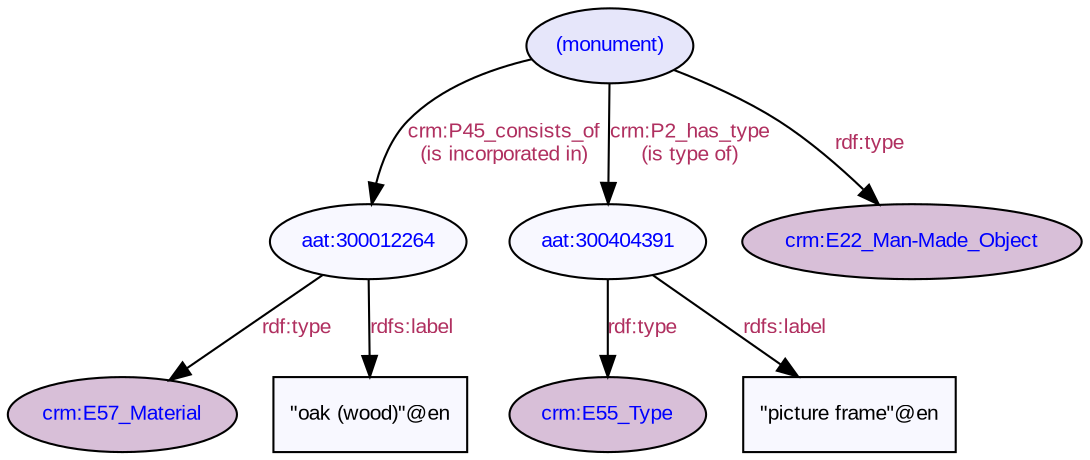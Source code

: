 digraph {
   // label = "Monument";
   // labelloc = "t";
   node [fontcolor=blue, fontsize=10, fontname=Arial, style=filled, fillcolor=ghostwhite];
   edge [color=black, fontcolor=maroon, fontsize=10, fontname=Arial ];
   "aat:300012264" [target="aat", URL="http://vocab.getty.edu/aat/300012264"];   
   "aat:300404391" [target="aat", URL="http://vocab.getty.edu/aat/300404391"];
   "crm:E22_Man-Made_Object" [fillcolor=thistle, target="crm", URL="http://www.cidoc-crm.org/cidoc-crm/E22_Man-Made_Object"];
   "crm:E57_Material" [fillcolor=thistle, target="crm", URL="http://www.cidoc-crm.org/cidoc-crm/E57_Material"];
   "(monument)" [fillcolor=lavender];
   "(monument)" -> "crm:E22_Man-Made_Object" [label="rdf:type", labelURL="http://www.w3.org/1999/02/22-rdf-syntax-ns#type"];
   "(monument)" -> "aat:300012264" [label="crm:P45_consists_of\n(is incorporated in)", labelURL="http://www.cidoc-crm.org/cidoc-crm/P45_consists_of"];
   "aat:300012264" -> "crm:E57_Material" [label="rdf:type", labelURL="http://www.w3.org/1999/02/22-rdf-syntax-ns#type"];  
   "\"oak (wood)\"@en" [shape=box, fontcolor=black];
   "aat:300012264" -> "\"oak (wood)\"@en" [label="rdfs:label", labelURL="http://www.w3.org/2000/01/rdf-schema#label"];
   "crm:E55_Type" [fillcolor=thistle, target="crm", URL="http://www.cidoc-crm.org/cidoc-crm/E55_Type"];
   "(monument)" -> "aat:300404391" [label="crm:P2_has_type\n(is type of)", labelURL="http://www.cidoc-crm.org/cidoc-crm/P2_has_type"];
   "aat:300404391" -> "crm:E55_Type" [label="rdf:type", labelURL="http://www.w3.org/1999/02/22-rdf-syntax-ns#type"];
   "\"picture frame\"@en" [shape=box, fontcolor=black];
   "aat:300404391" ->  "\"picture frame\"@en" [label="rdfs:label", labelURL="http://www.w3.org/2000/01/rdf-schema#label"];
 }